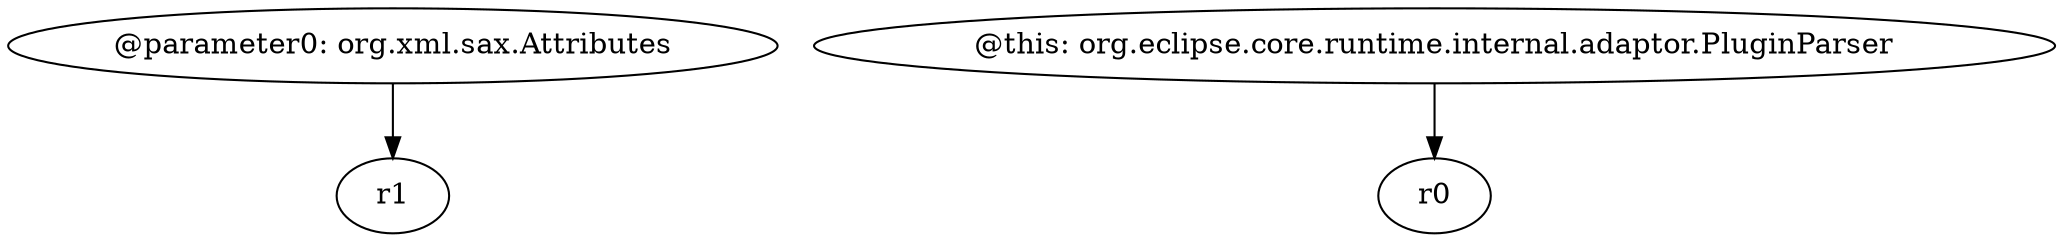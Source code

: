 digraph g {
0[label="@parameter0: org.xml.sax.Attributes"]
1[label="r1"]
0->1[label=""]
2[label="@this: org.eclipse.core.runtime.internal.adaptor.PluginParser"]
3[label="r0"]
2->3[label=""]
}